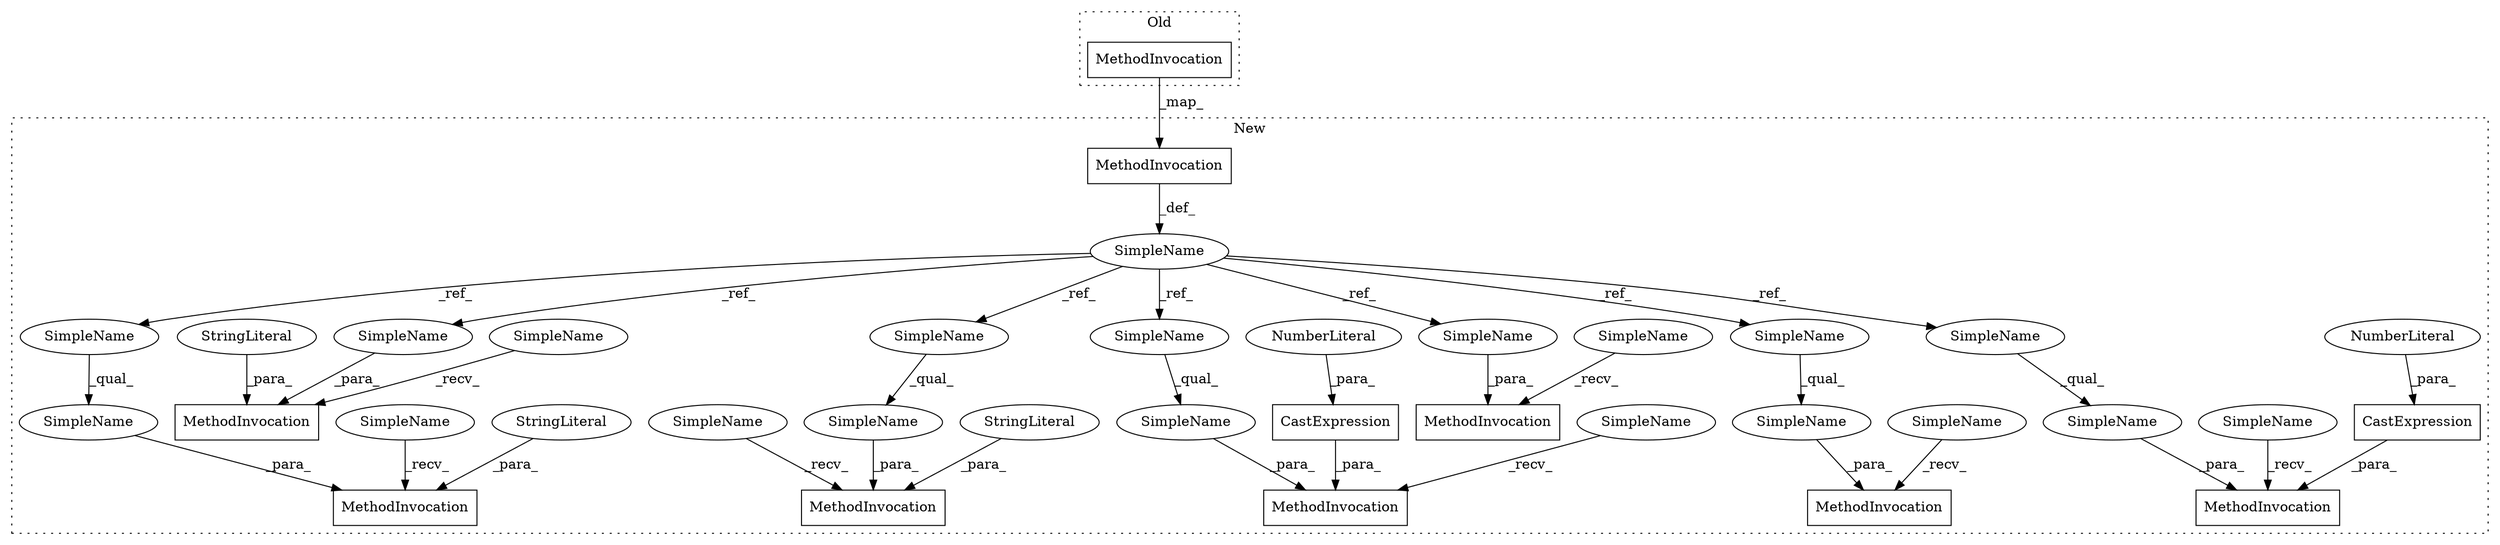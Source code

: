 digraph G {
subgraph cluster0 {
3 [label="MethodInvocation" a="32" s="7374,7403" l="6,1" shape="box"];
label = "Old";
style="dotted";
}
subgraph cluster1 {
1 [label="CastExpression" a="11" s="9465" l="6" shape="box"];
2 [label="CastExpression" a="11" s="9399" l="6" shape="box"];
4 [label="MethodInvocation" a="32" s="9587,9615" l="6,30" shape="box"];
5 [label="MethodInvocation" a="32" s="9046,9105" l="36,1" shape="box"];
6 [label="MethodInvocation" a="32" s="9317,9371" l="6,1" shape="box"];
7 [label="MethodInvocation" a="32" s="9221,9295" l="6,1" shape="box"];
8 [label="MethodInvocation" a="32" s="9526,9565" l="5,1" shape="box"];
9 [label="MethodInvocation" a="32" s="9140,9162" l="5,38" shape="box"];
10 [label="MethodInvocation" a="32" s="9459,9504" l="6,1" shape="box"];
11 [label="MethodInvocation" a="32" s="9393,9437" l="6,1" shape="box"];
12 [label="NumberLiteral" a="34" s="9405" l="6" shape="ellipse"];
13 [label="NumberLiteral" a="34" s="9471" l="4" shape="ellipse"];
14 [label="SimpleName" a="42" s="9145" l="17" shape="ellipse"];
15 [label="SimpleName" a="42" s="9133" l="6" shape="ellipse"];
16 [label="SimpleName" a="42" s="9266" l="29" shape="ellipse"];
17 [label="SimpleName" a="42" s="9531" l="34" shape="ellipse"];
18 [label="SimpleName" a="42" s="9477" l="17" shape="ellipse"];
19 [label="SimpleName" a="42" s="9310" l="6" shape="ellipse"];
20 [label="SimpleName" a="42" s="9598" l="17" shape="ellipse"];
21 [label="SimpleName" a="42" s="9452" l="6" shape="ellipse"];
22 [label="SimpleName" a="42" s="9413" l="17" shape="ellipse"];
23 [label="SimpleName" a="42" s="9014" l="17" shape="ellipse"];
24 [label="SimpleName" a="42" s="9386" l="6" shape="ellipse"];
25 [label="SimpleName" a="42" s="9580" l="6" shape="ellipse"];
26 [label="SimpleName" a="42" s="9214" l="6" shape="ellipse"];
27 [label="SimpleName" a="42" s="9519" l="6" shape="ellipse"];
28 [label="SimpleName" a="42" s="9477" l="27" shape="ellipse"];
29 [label="SimpleName" a="42" s="9266" l="17" shape="ellipse"];
30 [label="SimpleName" a="42" s="9413" l="24" shape="ellipse"];
31 [label="SimpleName" a="42" s="9339" l="17" shape="ellipse"];
32 [label="SimpleName" a="42" s="9531" l="17" shape="ellipse"];
33 [label="SimpleName" a="42" s="9339" l="32" shape="ellipse"];
34 [label="StringLiteral" a="45" s="9323" l="14" shape="ellipse"];
35 [label="StringLiteral" a="45" s="9593" l="3" shape="ellipse"];
36 [label="StringLiteral" a="45" s="9227" l="37" shape="ellipse"];
label = "New";
style="dotted";
}
1 -> 10 [label="_para_"];
2 -> 11 [label="_para_"];
3 -> 5 [label="_map_"];
5 -> 23 [label="_def_"];
12 -> 2 [label="_para_"];
13 -> 1 [label="_para_"];
14 -> 9 [label="_para_"];
15 -> 9 [label="_recv_"];
16 -> 7 [label="_para_"];
17 -> 8 [label="_para_"];
18 -> 28 [label="_qual_"];
19 -> 6 [label="_recv_"];
20 -> 4 [label="_para_"];
21 -> 10 [label="_recv_"];
22 -> 30 [label="_qual_"];
23 -> 20 [label="_ref_"];
23 -> 22 [label="_ref_"];
23 -> 32 [label="_ref_"];
23 -> 14 [label="_ref_"];
23 -> 29 [label="_ref_"];
23 -> 31 [label="_ref_"];
23 -> 18 [label="_ref_"];
24 -> 11 [label="_recv_"];
25 -> 4 [label="_recv_"];
26 -> 7 [label="_recv_"];
27 -> 8 [label="_recv_"];
28 -> 10 [label="_para_"];
29 -> 16 [label="_qual_"];
30 -> 11 [label="_para_"];
31 -> 33 [label="_qual_"];
32 -> 17 [label="_qual_"];
33 -> 6 [label="_para_"];
34 -> 6 [label="_para_"];
35 -> 4 [label="_para_"];
36 -> 7 [label="_para_"];
}